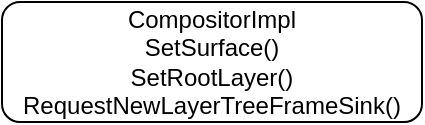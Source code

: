 <mxfile version="13.9.9" type="device"><diagram id="v9ZeVziz70qRDylEr0OX" name="第 1 页"><mxGraphModel dx="946" dy="725" grid="1" gridSize="10" guides="1" tooltips="1" connect="1" arrows="1" fold="1" page="1" pageScale="1" pageWidth="827" pageHeight="1169" math="0" shadow="0"><root><mxCell id="0"/><mxCell id="1" parent="0"/><mxCell id="iUquIpt_i6CDYhxLzoEx-1" value="CompositorImpl&lt;br&gt;SetSurface()&lt;br&gt;SetRootLayer()&lt;br&gt;RequestNewLayerTreeFrameSink()" style="rounded=1;whiteSpace=wrap;html=1;" vertex="1" parent="1"><mxGeometry x="350" y="340" width="210" height="60" as="geometry"/></mxCell></root></mxGraphModel></diagram></mxfile>